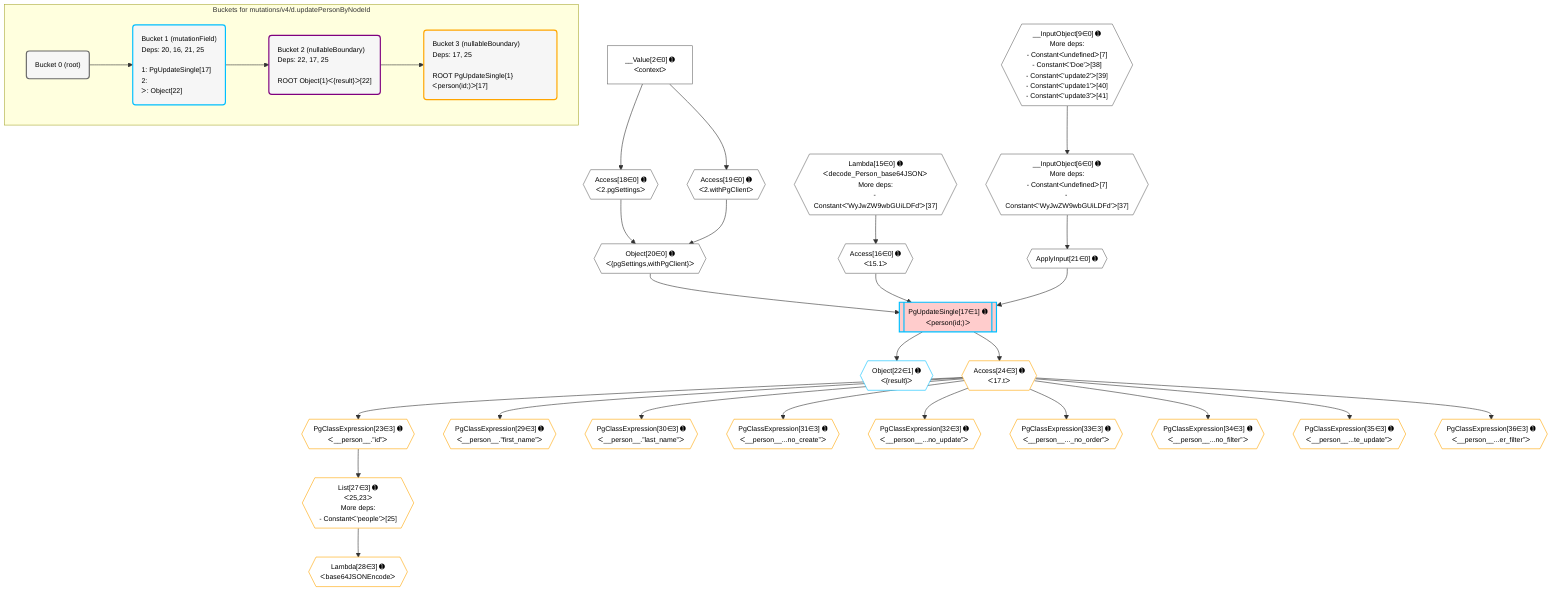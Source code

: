 %%{init: {'themeVariables': { 'fontSize': '12px'}}}%%
graph TD
    classDef path fill:#eee,stroke:#000,color:#000
    classDef plan fill:#fff,stroke-width:1px,color:#000
    classDef itemplan fill:#fff,stroke-width:2px,color:#000
    classDef unbatchedplan fill:#dff,stroke-width:1px,color:#000
    classDef sideeffectplan fill:#fcc,stroke-width:2px,color:#000
    classDef bucket fill:#f6f6f6,color:#000,stroke-width:2px,text-align:left

    subgraph "Buckets for mutations/v4/d.updatePersonByNodeId"
    Bucket0("Bucket 0 (root)"):::bucket
    Bucket1("Bucket 1 (mutationField)<br />Deps: 20, 16, 21, 25<br /><br />1: PgUpdateSingle[17]<br />2: <br />ᐳ: Object[22]"):::bucket
    Bucket2("Bucket 2 (nullableBoundary)<br />Deps: 22, 17, 25<br /><br />ROOT Object{1}ᐸ{result}ᐳ[22]"):::bucket
    Bucket3("Bucket 3 (nullableBoundary)<br />Deps: 17, 25<br /><br />ROOT PgUpdateSingle{1}ᐸperson(id;)ᐳ[17]"):::bucket
    end
    Bucket0 --> Bucket1
    Bucket1 --> Bucket2
    Bucket2 --> Bucket3

    %% plan dependencies
    __InputObject9{{"__InputObject[9∈0] ➊<br />More deps:<br />- Constantᐸundefinedᐳ[7]<br />- Constantᐸ'Doe'ᐳ[38]<br />- Constantᐸ'update2'ᐳ[39]<br />- Constantᐸ'update1'ᐳ[40]<br />- Constantᐸ'update3'ᐳ[41]"}}:::plan
    __InputObject6{{"__InputObject[6∈0] ➊<br />More deps:<br />- Constantᐸundefinedᐳ[7]<br />- Constantᐸ'WyJwZW9wbGUiLDFd'ᐳ[37]"}}:::plan
    __InputObject9 --> __InputObject6
    Object20{{"Object[20∈0] ➊<br />ᐸ{pgSettings,withPgClient}ᐳ"}}:::plan
    Access18{{"Access[18∈0] ➊<br />ᐸ2.pgSettingsᐳ"}}:::plan
    Access19{{"Access[19∈0] ➊<br />ᐸ2.withPgClientᐳ"}}:::plan
    Access18 & Access19 --> Object20
    Lambda15{{"Lambda[15∈0] ➊<br />ᐸdecode_Person_base64JSONᐳ<br />More deps:<br />- Constantᐸ'WyJwZW9wbGUiLDFd'ᐳ[37]"}}:::plan
    Access16{{"Access[16∈0] ➊<br />ᐸ15.1ᐳ"}}:::plan
    Lambda15 --> Access16
    __Value2["__Value[2∈0] ➊<br />ᐸcontextᐳ"]:::plan
    __Value2 --> Access18
    __Value2 --> Access19
    ApplyInput21{{"ApplyInput[21∈0] ➊"}}:::plan
    __InputObject6 --> ApplyInput21
    PgUpdateSingle17[["PgUpdateSingle[17∈1] ➊<br />ᐸperson(id;)ᐳ"]]:::sideeffectplan
    Object20 & Access16 & ApplyInput21 --> PgUpdateSingle17
    Object22{{"Object[22∈1] ➊<br />ᐸ{result}ᐳ"}}:::plan
    PgUpdateSingle17 --> Object22
    List27{{"List[27∈3] ➊<br />ᐸ25,23ᐳ<br />More deps:<br />- Constantᐸ'people'ᐳ[25]"}}:::plan
    PgClassExpression23{{"PgClassExpression[23∈3] ➊<br />ᐸ__person__.”id”ᐳ"}}:::plan
    PgClassExpression23 --> List27
    Access24{{"Access[24∈3] ➊<br />ᐸ17.tᐳ"}}:::plan
    Access24 --> PgClassExpression23
    PgUpdateSingle17 --> Access24
    Lambda28{{"Lambda[28∈3] ➊<br />ᐸbase64JSONEncodeᐳ"}}:::plan
    List27 --> Lambda28
    PgClassExpression29{{"PgClassExpression[29∈3] ➊<br />ᐸ__person__.”first_name”ᐳ"}}:::plan
    Access24 --> PgClassExpression29
    PgClassExpression30{{"PgClassExpression[30∈3] ➊<br />ᐸ__person__.”last_name”ᐳ"}}:::plan
    Access24 --> PgClassExpression30
    PgClassExpression31{{"PgClassExpression[31∈3] ➊<br />ᐸ__person__...no_create”ᐳ"}}:::plan
    Access24 --> PgClassExpression31
    PgClassExpression32{{"PgClassExpression[32∈3] ➊<br />ᐸ__person__...no_update”ᐳ"}}:::plan
    Access24 --> PgClassExpression32
    PgClassExpression33{{"PgClassExpression[33∈3] ➊<br />ᐸ__person__..._no_order”ᐳ"}}:::plan
    Access24 --> PgClassExpression33
    PgClassExpression34{{"PgClassExpression[34∈3] ➊<br />ᐸ__person__...no_filter”ᐳ"}}:::plan
    Access24 --> PgClassExpression34
    PgClassExpression35{{"PgClassExpression[35∈3] ➊<br />ᐸ__person__...te_update”ᐳ"}}:::plan
    Access24 --> PgClassExpression35
    PgClassExpression36{{"PgClassExpression[36∈3] ➊<br />ᐸ__person__...er_filter”ᐳ"}}:::plan
    Access24 --> PgClassExpression36

    %% define steps
    classDef bucket0 stroke:#696969
    class Bucket0,__Value2,__InputObject6,__InputObject9,Lambda15,Access16,Access18,Access19,Object20,ApplyInput21 bucket0
    classDef bucket1 stroke:#00bfff
    class Bucket1,PgUpdateSingle17,Object22 bucket1
    classDef bucket2 stroke:#7f007f
    class Bucket2 bucket2
    classDef bucket3 stroke:#ffa500
    class Bucket3,PgClassExpression23,Access24,List27,Lambda28,PgClassExpression29,PgClassExpression30,PgClassExpression31,PgClassExpression32,PgClassExpression33,PgClassExpression34,PgClassExpression35,PgClassExpression36 bucket3